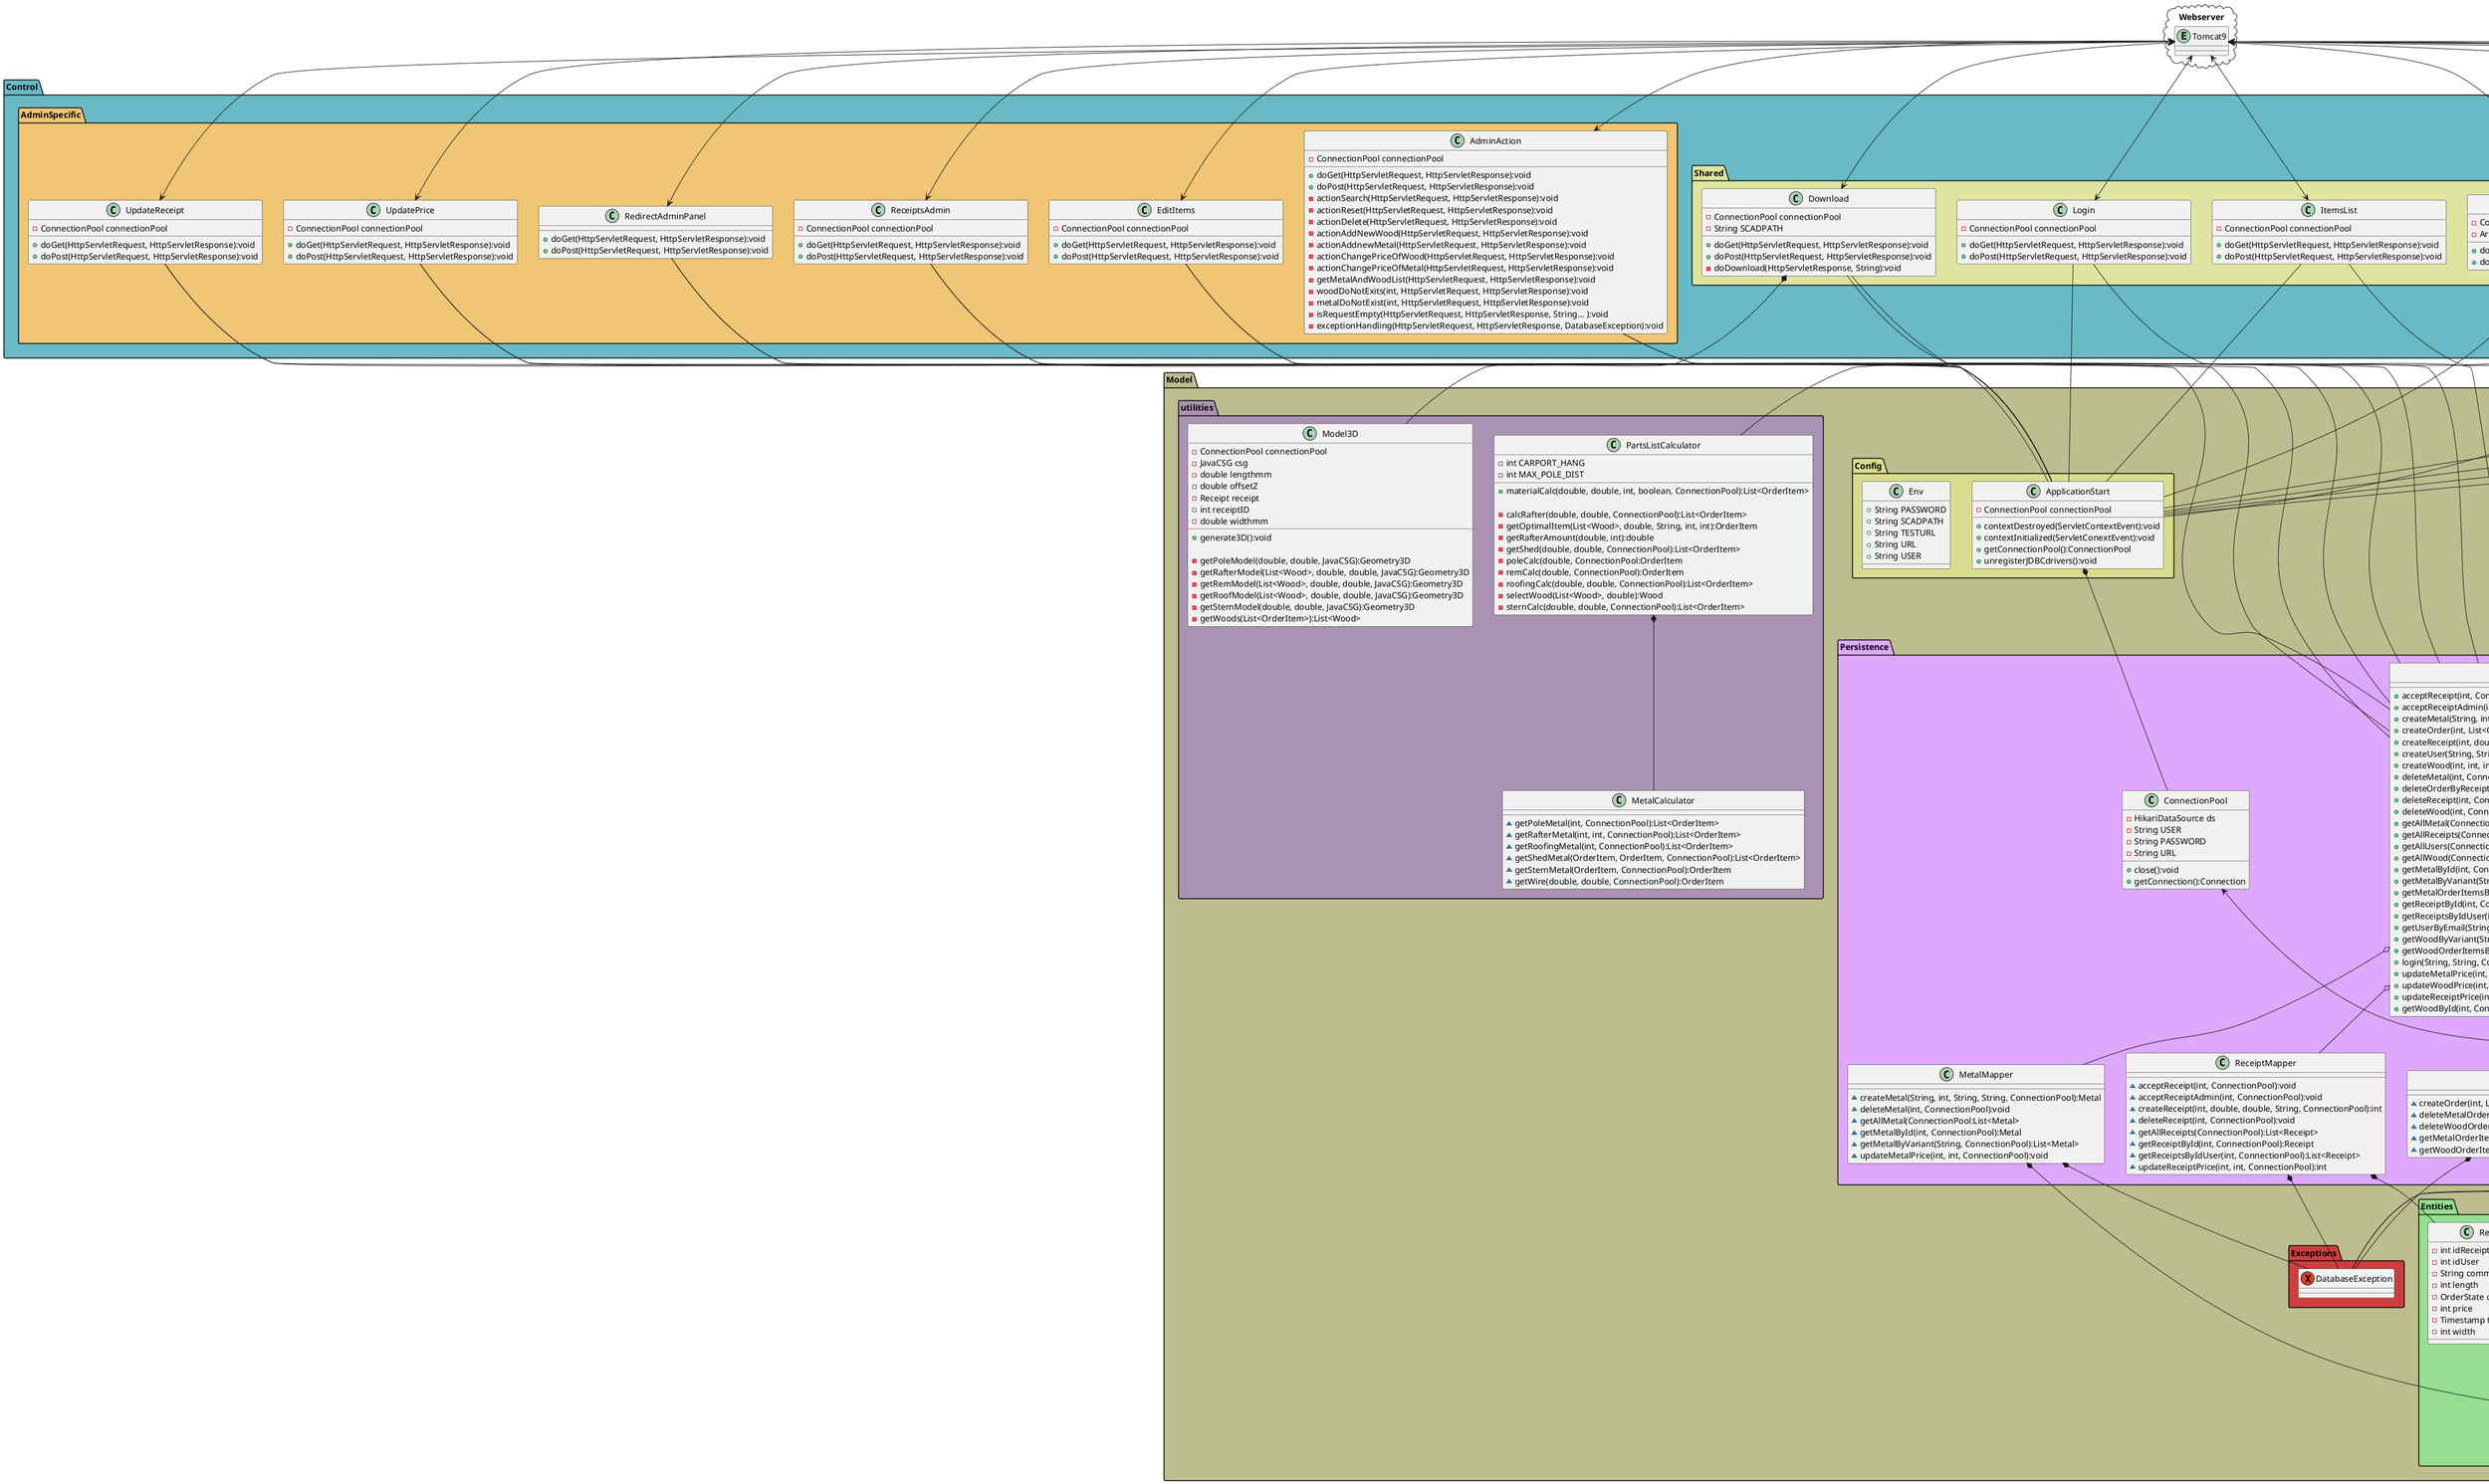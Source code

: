 @startuml
'https://plantuml.com/class-diagram

package "Control" #69bac6
{
    package "AdminSpecific" #f0c674
    {
       class AdminAction
       {
            - ConnectionPool connectionPool
            + doGet(HttpServletRequest, HttpServletResponse):void
            + doPost(HttpServletRequest, HttpServletResponse):void
            - actionSearch(HttpServletRequest, HttpServletResponse):void
            - actionReset(HttpServletRequest, HttpServletResponse):void
            - actionDelete(HttpServletRequest, HttpServletResponse):void
            - actionAddNewWood(HttpServletRequest, HttpServletResponse):void
            - actionAddnewMetal(HttpServletRequest, HttpServletResponse):void
            - actionChangePriceOfWood(HttpServletRequest, HttpServletResponse):void
            - actionChangePriceOfMetal(HttpServletRequest, HttpServletResponse):void
            - getMetalAndWoodList(HttpServletRequest, HttpServletResponse):void
            - woodDoNotExits(int, HttpServletRequest, HttpServletResponse):void
            - metalDoNotExist(int, HttpServletRequest, HttpServletResponse):void
            - isRequestEmpty(HttpServletRequest, HttpServletResponse, String... ):void
            - exceptionHandling(HttpServletRequest, HttpServletResponse, DatabaseException):void
       }

       class EditItems
       {
            - ConnectionPool connectionPool
             + doGet(HttpServletRequest, HttpServletResponse):void
             + doPost(HttpServletRequest, HttpServletResponse):void
       }

       class ReceiptsAdmin
       {
            - ConnectionPool connectionPool
             + doGet(HttpServletRequest, HttpServletResponse):void
             + doPost(HttpServletRequest, HttpServletResponse):void
       }

       class RedirectAdminPanel
       {
             + doGet(HttpServletRequest, HttpServletResponse):void
             + doPost(HttpServletRequest, HttpServletResponse):void
       }

       class UpdatePrice
       {
            - ConnectionPool connectionPool
             + doGet(HttpServletRequest, HttpServletResponse):void
             + doPost(HttpServletRequest, HttpServletResponse):void
       }

       class UpdateReceipt
       {
            - ConnectionPool connectionPool
             + doGet(HttpServletRequest, HttpServletResponse):void
             + doPost(HttpServletRequest, HttpServletResponse):void
       }
    }

    package "Shared" #dee5a0
    {
        class DeleteReceipt
        {
            - ConnectionPool connectionPool
             + doGet(HttpServletRequest, HttpServletResponse):void
             + doPost(HttpServletRequest, HttpServletResponse):void
        }

        class Download
        {
            - ConnectionPool connectionPool
            - String SCADPATH
             + doGet(HttpServletRequest, HttpServletResponse):void
             + doPost(HttpServletRequest, HttpServletResponse):void
            - doDownload(HttpServletResponse, String):void
        }

        class ItemsList
        {
            - ConnectionPool connectionPool
             + doGet(HttpServletRequest, HttpServletResponse):void
             + doPost(HttpServletRequest, HttpServletResponse):void
        }

        class Login
        {
            - ConnectionPool connectionPool
             + doGet(HttpServletRequest, HttpServletResponse):void
             + doPost(HttpServletRequest, HttpServletResponse):void
        }

        class Logout
        {
             + doGet(HttpServletRequest, HttpServletResponse):void
        }

        class Receipts
        {
            - ConnectionPool connectionPool
            - ArrayList<Receipt> receiptList
             + doGet(HttpServletRequest, HttpServletResponse):void
             + doPost(HttpServletRequest, HttpServletResponse):void
        }
    }

    package "UserSpecific" #b294bb
    {
        class MakeOrder
        {
            - ConnectionPool connectionPool
             + doGet(HttpServletRequest, HttpServletResponse):void
             + doPost(HttpServletRequest, HttpServletResponse):void
        }

        class Orderpage
        {
             + doGet(HttpServletRequest, HttpServletResponse):void
             + doPost(HttpServletRequest, HttpServletResponse):void
        }

        class SignUp
        {
            - ConnectionPool connectionPool
             + doGet(HttpServletRequest, HttpServletResponse):void
             + doPost(HttpServletRequest, HttpServletResponse):void
        }

        class Userpage
        {
             + doGet(HttpServletRequest, HttpServletResponse):void
             + doPost(HttpServletRequest, HttpServletResponse):void
        }
    }
}

package "Model" #bdbe8f
{
     package "Entities" #96de93
     {
        abstract class Material
        {
            # int id
            # String name
            # int price
            # String unit
            # String variant

            isInstance(Obejct):boolean
        }

        class Metal extends Material
        {
            + toString():String
        }

        class Wood extends Material
        {
            - int length
            - int width
            - int height
            + toString():String
        }

        class OrderItem
        {
            - int amount
            - String desc
            - Material item
        }

        enum OrderState
        {
            + intToOrder(int):OrderState
            OrderState OPEN
            OrderState OFFER
            OrderState COMPLETE
        }

        class Receipt
        {
            - int idReceipt
            - int idUser
            - String comment
            - int length
            - OrderState orderState
            - int price
            - Timestamp timeofOrder
            - int width
        }

        class User
        {
            - int idUser
            - String email
            - String password
            - String role
            - String address
            - String city
            - int phone
        }

     }

     package "Config" #dadc8d
     {
         class ApplicationStart
            {
                + contextDestroyed(ServletContextEvent):void
                + contextInitialized(ServletConextEvent):void
                + getConnectionPool():ConnectionPool
                + unregisterJDBCdrivers():void
                - ConnectionPool connectionPool
            }

          class Env
          {
            + String PASSWORD
            + String SCADPATH
            + String TESTURL
            + String URL
            + String USER
          }
     }

     package "Exceptions" #cf3e3e
     {
        exception DatabaseException
     }

     package "Persistence" #dea9fc
     {
        class ConnectionPool
        {
            - HikariDataSource ds
            - String USER
            - String PASSWORD
            - String URL

            + close():void
            + getConnection():Connection
        }

        class Facade
        {
            + acceptReceipt(int, ConnectionPool):void
            + acceptReceiptAdmin(int, ConnectionPool):void
            + createMetal(String, int, String, String, ConnectionPool):Metal
            + createOrder(int, List<OrderItem>, ConnectionPool):int
            + createReceipt(int, double, double, String, ConnectionPool):int
            + createUser(String, String, String, String, int, String, ConnectionPool:User
            + createWood(int, int, int, String, int, String, ConnectionPool):Wood
            + deleteMetal(int, ConnectionPool):void
            + deleteOrderByReceiptId(int, ConnectionPool):void
            + deleteReceipt(int, ConnectionPool):void
            + deleteWood(int, ConnectionPool):void
            + getAllMetal(ConnectionPool):List<Metal>
            + getAllReceipts(ConnectionPool):List<Receipt>
            + getAllUsers(ConnectionPool):List<User>
            + getAllWood(ConnectionPool):List<Wood>
            + getMetalById(int, ConnectionPool):Metal
            + getMetalByVariant(String, ConnectionPool):List<Metal>
            + getMetalOrderItemsByReceiptId(int, ConnectionPool):List<OrderItem>
            + getReceiptById(int, ConnectionPool):Receipt
            + getReceiptsByIdUser(int, ConnectionPool):List<Receipt>
            + getUserByEmail(String, ConnectionPool):User
            + getWoodByVariant(String, ConnectionPool):List<Wood>
            + getWoodOrderItemsByRecieptId(int, ConnectionPool):List<OrderItem>
            + login(String, String, ConnectionPool):User
            + updateMetalPrice(int, int, ConnectionPool):void
            + updateWoodPrice(int, int, ConnectionPool):void+
            + updateReceiptPrice(int, int, ConnectionPool):int
            + getWoodById(int, ConnectionPool):Wood
        }

        class MetalMapper
        {
            ~ createMetal(String, int, String, String, ConnectionPool):Metal
            ~ deleteMetal(int, ConnectionPool):void
            ~ getAllMetal(ConnectionPool:List<Metal>
            ~ getMetalById(int, ConnectionPool):Metal
            ~ getMetalByVariant(String, ConnectionPool):List<Metal>
            ~ updateMetalPrice(int, int, ConnectionPool):void
        }

        class OrderMapper
        {
            ~ createOrder(int, List<OrderItem>, ConnectionPool):int
            ~ deleteMetalOrderByReceiptID(int, ConnectionPool):void
            ~ deleteWoodOrderByReceiptId(int, ConnectionPool):void
            ~ getMetalOrderItemsByReceiptId(int, ConnectionPool):List<OrderItem>
            ~ getWoodOrderItemsByReceiptId(int, ConnectionPool):List<OrderItem>
        }

        class ReceiptMapper
        {
            ~ acceptReceipt(int, ConnectionPool):void
            ~ acceptReceiptAdmin(int, ConnectionPool):void
            ~ createReceipt(int, double, double, String, ConnectionPool):int
            ~ deleteReceipt(int, ConnectionPool):void
            ~ getAllReceipts(ConnectionPool):List<Receipt>
            ~ getReceiptById(int, ConnectionPool):Receipt
            ~ getReceiptsByIdUser(int, ConnectionPool):List<Receipt>
            ~ updateReceiptPrice(int, int, ConnectionPool):int
        }

        class UserMapper
        {
            ~ createUser(String, String, String, String, int, String, ConnectionPool:User
            ~ getAllUsers(ConnectionPool):List<User>
            ~ getUserByEmail(String, ConnectionPool):User
            ~ login(String, String, ConnectionPool):User
        }

        class WoodMapper
        {
            ~ createWood(int, int, int, String, String, int, String, ConnectionPool):Wood
            ~ deleteWood(int, ConnectionPool):void
            ~ getAllWood(ConnectionPool):List<Wood>
            ~ getWoodById(int, ConnectionPool):Wood
            ~ getWoodByVariant(String, ConnectionPool):List<Wood>
            ~ updateWoodPrice(int, int, ConnectionPool):void
        }
     }

     package utilities #aa93b2
     {
        class MetalCalculator
        {
            ~ getPoleMetal(int, ConnectionPool):List<OrderItem>
            ~ getRafterMetal(int, int, ConnectionPool):List<OrderItem>
            ~ getRoofingMetal(int, ConnectionPool):List<OrderItem>
            ~ getShedMetal(OrderItem, OrderItem, ConnectionPool):List<OrderItem>
            ~ getSternMetal(OrderItem, ConnectionPool):OrderItem
            ~ getWire(double, double, ConnectionPool):OrderItem
        }

        class Model3D
        {
            - ConnectionPool connectionPool
            - JavaCSG csg
            - double lengthmm
            - double offsetZ
            - Receipt receipt
            - int receiptID
            - double widthmm

            + generate3D():void

            - getPoleModel(double, double, JavaCSG):Geometry3D
            - getRafterModel(List<Wood>, double, double, JavaCSG):Geometry3D
            - getRemModel(List<Wood>, double, double, JavaCSG):Geometry3D
            - getRoofModel(List<Wood>, double, double, JavaCSG):Geometry3D
            - getSternModel(double, double, JavaCSG):Geometry3D
            - getWoods(List<OrderItem>):List<Wood>
        }

        class PartsListCalculator
        {
            - int CARPORT_HANG
            - int MAX_POLE_DIST

            + materialCalc(double, double, int, boolean, ConnectionPool):List<OrderItem>

            - calcRafter(double, double, ConnectionPool):List<OrderItem>
            - getOptimalItem(List<Wood>, double, String, int, int):OrderItem
            - getRafterAmount(double, int):double
            - getShed(double, double, ConnectionPool):List<OrderItem>
            - poleCalc(double, ConnectionPool:OrderItem
            - remCalc(double, ConnectionPool):OrderItem
            - roofingCalc(double, double, ConnectionPool):List<OrderItem>
            - selectWood(List<Wood>, double):Wood
            - sternCalc(double, double, ConnectionPool):List<OrderItem>
        }
     }
}

package Database <<Database>>
 {
    entity MySql
 }

 package Webserver <<Cloud>>
 {
   entity Tomcat9
 }

ApplicationStart *-- ConnectionPool

AdminAction -- ApplicationStart
EditItems -- ApplicationStart
ReceiptsAdmin -- ApplicationStart
RedirectAdminPanel -- ApplicationStart
UpdatePrice -- ApplicationStart
UpdateReceipt -- ApplicationStart
Download -- ApplicationStart
ItemsList -- ApplicationStart
Login -- ApplicationStart
Logout -- ApplicationStart
Receipts -- ApplicationStart
MakeOrder -- ApplicationStart
Orderpage -- ApplicationStart
SignUp -- ApplicationStart
Userpage -- ApplicationStart

Facade o-- MetalMapper
Facade o-- OrderMapper
Facade o-- ReceiptMapper
Facade o-- UserMapper
Facade o-- WoodMapper

Facade -up- AdminAction
Facade -up- EditItems
Facade -up- ReceiptsAdmin
Facade -up- RedirectAdminPanel
Facade -up- UpdatePrice
Facade -up- UpdateReceipt
Facade -up- DeleteReceipt
Facade -up- Download
Facade -up- ItemsList
Facade -up- Login
Facade -up- Logout
Facade -up- Receipts
Facade -up- MakeOrder
Facade -up- Orderpage
Facade -up- SignUp
Facade -up- Userpage

MetalMapper *-- DatabaseException
OrderMapper *-- DatabaseException
ReceiptMapper *-- DatabaseException
UserMapper *-- DatabaseException
WoodMapper *-- DatabaseException

MetalMapper *-- Metal
OrderMapper *-- OrderItem
ReceiptMapper *-- Receipt
UserMapper *-- User
WoodMapper *-- Wood

PartsListCalculator --* MakeOrder
PartsListCalculator *-- MetalCalculator

Download *-- Model3D

ConnectionPool <--> MySql

Tomcat9 <--> AdminAction
Tomcat9 <--> EditItems
Tomcat9 <--> ReceiptsAdmin
Tomcat9 <--> RedirectAdminPanel
Tomcat9 <--> UpdatePrice
Tomcat9 <--> UpdateReceipt
Tomcat9 <--> DeleteReceipt
Tomcat9 <--> Download
Tomcat9 <--> ItemsList
Tomcat9 <--> Login
Tomcat9 <--> Logout
Tomcat9 <--> Receipts
Tomcat9 <--> MakeOrder
Tomcat9 <--> Orderpage
Tomcat9 <--> SignUp
Tomcat9 <--> Userpage
@enduml